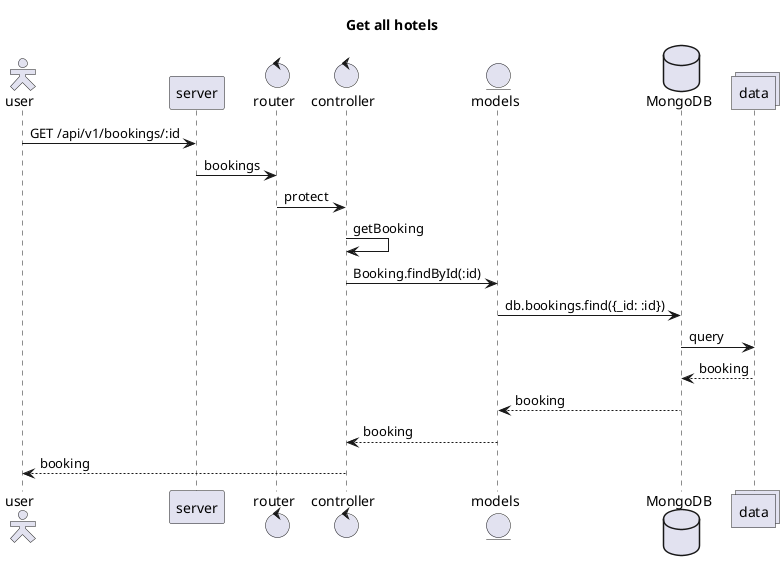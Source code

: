 @startuml sequence
title Get all hotels
skinparam actorStyle Hollow
actor user
participant server
control router
control controller
entity models
database MongoDB as db
collections data
user -> server : GET /api/v1/bookings/:id
server -> router : bookings
router -> controller : protect
controller -> controller : getBooking
controller -> models : Booking.findById(:id)
models -> db : db.bookings.find({_id: :id})
db -> data : query
db <-- data : booking
models <-- db : booking
controller <-- models : booking
user <-- controller : booking
@enduml